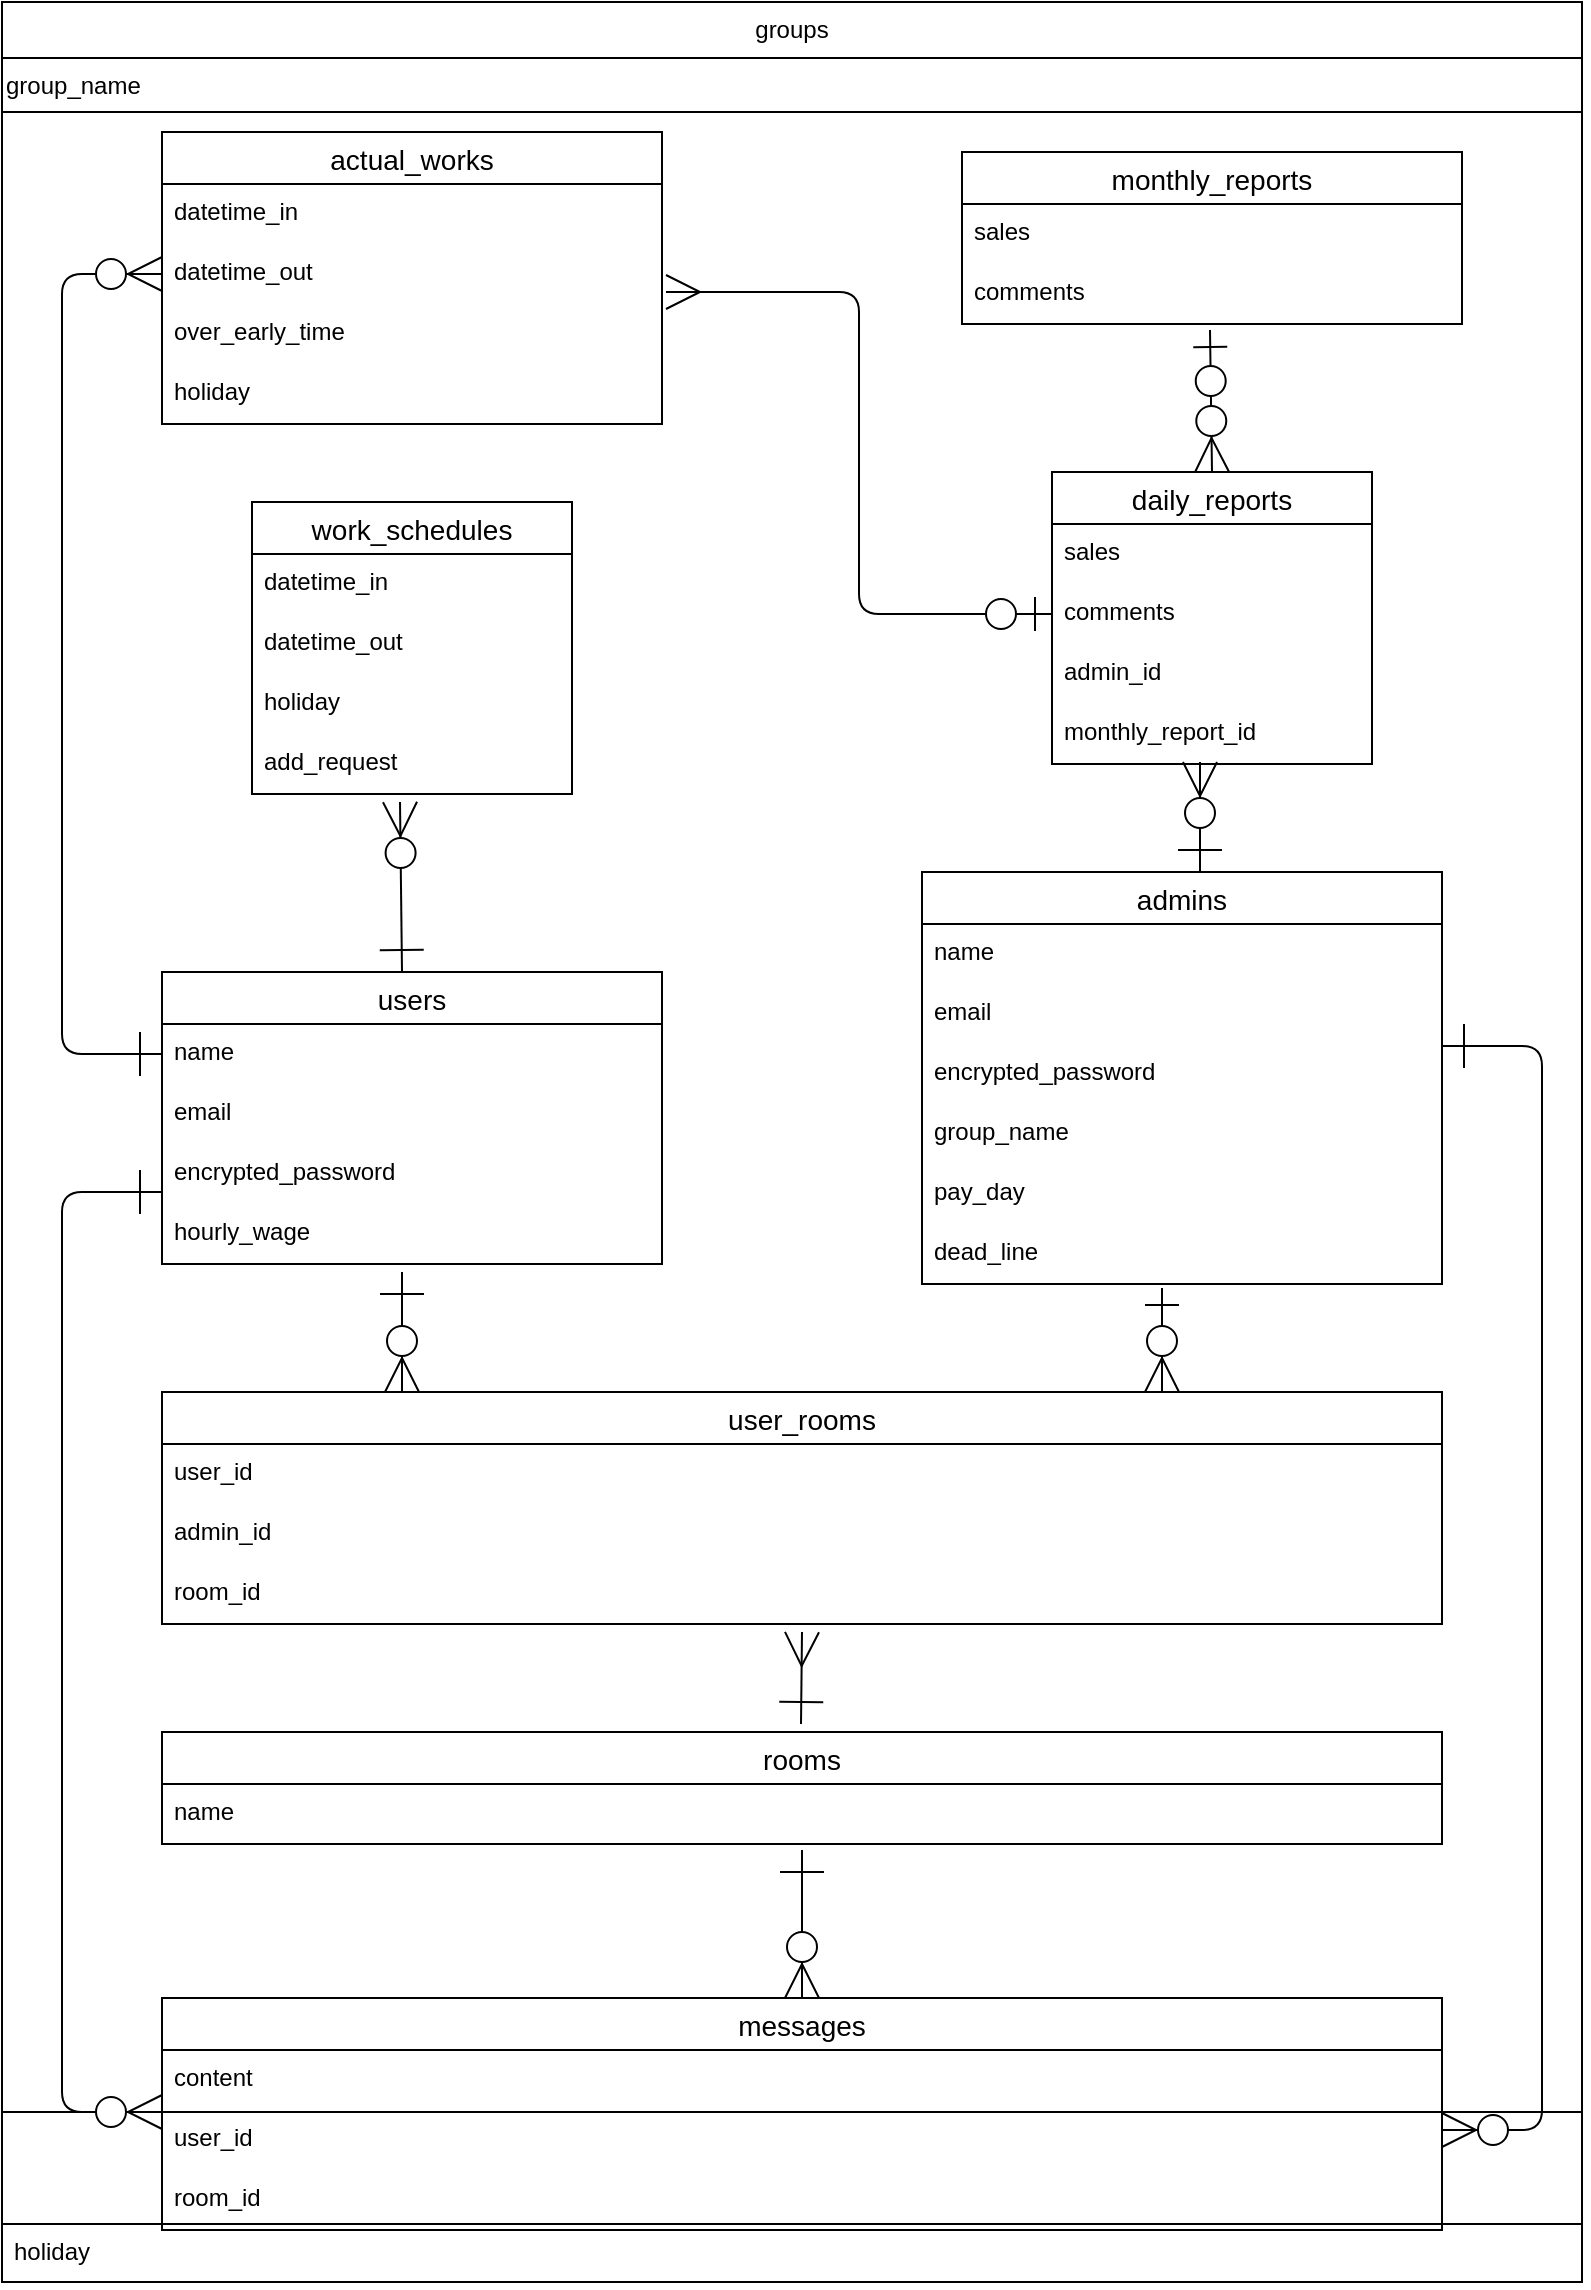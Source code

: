 <mxfile>
    <diagram id="JO5y7ksxMCPkNAHESWv9" name="ページ1">
        <mxGraphModel dx="968" dy="777" grid="1" gridSize="10" guides="1" tooltips="1" connect="1" arrows="1" fold="1" page="1" pageScale="1" pageWidth="827" pageHeight="1169" math="0" shadow="0">
            <root>
                <mxCell id="0"/>
                <mxCell id="1" parent="0"/>
                <mxCell id="158" value="" style="shape=table;startSize=0;container=1;collapsible=0;childLayout=tableLayout;" parent="1" vertex="1">
                    <mxGeometry x="20" y="20" width="790" height="1140" as="geometry"/>
                </mxCell>
                <mxCell id="159" value="" style="shape=partialRectangle;collapsible=0;dropTarget=0;pointerEvents=0;fillColor=none;top=0;left=0;bottom=0;right=0;points=[[0,0.5],[1,0.5]];portConstraint=eastwest;" parent="158" vertex="1">
                    <mxGeometry width="790" height="28" as="geometry"/>
                </mxCell>
                <mxCell id="160" value="groups" style="shape=partialRectangle;html=1;whiteSpace=wrap;connectable=0;overflow=hidden;fillColor=none;top=0;left=0;bottom=0;right=0;" parent="159" vertex="1">
                    <mxGeometry width="790" height="28" as="geometry"/>
                </mxCell>
                <mxCell id="161" value="" style="shape=partialRectangle;collapsible=0;dropTarget=0;pointerEvents=0;fillColor=none;top=0;left=0;bottom=0;right=0;points=[[0,0.5],[1,0.5]];portConstraint=eastwest;" parent="158" vertex="1">
                    <mxGeometry y="28" width="790" height="27" as="geometry"/>
                </mxCell>
                <mxCell id="162" value="group_name" style="shape=partialRectangle;html=1;whiteSpace=wrap;connectable=0;overflow=hidden;fillColor=none;top=0;left=0;bottom=0;right=0;align=left;" parent="161" vertex="1">
                    <mxGeometry width="790" height="27" as="geometry"/>
                </mxCell>
                <mxCell id="163" value="" style="shape=partialRectangle;collapsible=0;dropTarget=0;pointerEvents=0;fillColor=none;top=0;left=0;bottom=0;right=0;points=[[0,0.5],[1,0.5]];portConstraint=eastwest;" parent="158" vertex="1">
                    <mxGeometry y="55" width="790" height="1000" as="geometry"/>
                </mxCell>
                <mxCell id="164" value="" style="shape=partialRectangle;html=1;whiteSpace=wrap;connectable=0;overflow=hidden;fillColor=none;top=0;left=0;bottom=0;right=0;" parent="163" vertex="1">
                    <mxGeometry width="790" height="1000" as="geometry"/>
                </mxCell>
                <mxCell id="165" value="" style="whiteSpace=wrap;html=1;" vertex="1" parent="158">
                    <mxGeometry y="1055" width="790" height="56" as="geometry"/>
                </mxCell>
                <mxCell id="167" value="holiday" style="text;strokeColor=none;fillColor=none;spacingLeft=4;spacingRight=4;overflow=hidden;rotatable=0;points=[[0,0.5],[1,0.5]];portConstraint=eastwest;fontSize=12;" vertex="1" parent="158">
                    <mxGeometry y="1111" width="790" height="29" as="geometry"/>
                </mxCell>
                <mxCell id="11" value="work_schedules" style="swimlane;fontStyle=0;childLayout=stackLayout;horizontal=1;startSize=26;horizontalStack=0;resizeParent=1;resizeParentMax=0;resizeLast=0;collapsible=1;marginBottom=0;align=center;fontSize=14;" parent="1" vertex="1">
                    <mxGeometry x="145" y="270" width="160" height="146" as="geometry"/>
                </mxCell>
                <mxCell id="12" value="datetime_in" style="text;strokeColor=none;fillColor=none;spacingLeft=4;spacingRight=4;overflow=hidden;rotatable=0;points=[[0,0.5],[1,0.5]];portConstraint=eastwest;fontSize=12;" parent="11" vertex="1">
                    <mxGeometry y="26" width="160" height="30" as="geometry"/>
                </mxCell>
                <mxCell id="13" value="datetime_out" style="text;strokeColor=none;fillColor=none;spacingLeft=4;spacingRight=4;overflow=hidden;rotatable=0;points=[[0,0.5],[1,0.5]];portConstraint=eastwest;fontSize=12;" parent="11" vertex="1">
                    <mxGeometry y="56" width="160" height="30" as="geometry"/>
                </mxCell>
                <mxCell id="170" value="holiday" style="text;strokeColor=none;fillColor=none;spacingLeft=4;spacingRight=4;overflow=hidden;rotatable=0;points=[[0,0.5],[1,0.5]];portConstraint=eastwest;fontSize=12;" vertex="1" parent="11">
                    <mxGeometry y="86" width="160" height="30" as="geometry"/>
                </mxCell>
                <mxCell id="14" value="add_request" style="text;strokeColor=none;fillColor=none;spacingLeft=4;spacingRight=4;overflow=hidden;rotatable=0;points=[[0,0.5],[1,0.5]];portConstraint=eastwest;fontSize=12;" parent="11" vertex="1">
                    <mxGeometry y="116" width="160" height="30" as="geometry"/>
                </mxCell>
                <mxCell id="21" value="messages" style="swimlane;fontStyle=0;childLayout=stackLayout;horizontal=1;startSize=26;horizontalStack=0;resizeParent=1;resizeParentMax=0;resizeLast=0;collapsible=1;marginBottom=0;align=center;fontSize=14;" parent="1" vertex="1">
                    <mxGeometry x="100" y="1018" width="640" height="116" as="geometry">
                        <mxRectangle x="150" y="930" width="100" height="26" as="alternateBounds"/>
                    </mxGeometry>
                </mxCell>
                <mxCell id="22" value="content" style="text;strokeColor=none;fillColor=none;spacingLeft=4;spacingRight=4;overflow=hidden;rotatable=0;points=[[0,0.5],[1,0.5]];portConstraint=eastwest;fontSize=12;" parent="21" vertex="1">
                    <mxGeometry y="26" width="640" height="30" as="geometry"/>
                </mxCell>
                <mxCell id="133" value="user_id" style="text;strokeColor=none;fillColor=none;spacingLeft=4;spacingRight=4;overflow=hidden;rotatable=0;points=[[0,0.5],[1,0.5]];portConstraint=eastwest;fontSize=12;" parent="21" vertex="1">
                    <mxGeometry y="56" width="640" height="30" as="geometry"/>
                </mxCell>
                <mxCell id="134" value="room_id" style="text;strokeColor=none;fillColor=none;spacingLeft=4;spacingRight=4;overflow=hidden;rotatable=0;points=[[0,0.5],[1,0.5]];portConstraint=eastwest;fontSize=12;" parent="21" vertex="1">
                    <mxGeometry y="86" width="640" height="30" as="geometry"/>
                </mxCell>
                <mxCell id="30" value="user_rooms" style="swimlane;fontStyle=0;childLayout=stackLayout;horizontal=1;startSize=26;horizontalStack=0;resizeParent=1;resizeParentMax=0;resizeLast=0;collapsible=1;marginBottom=0;align=center;fontSize=14;" parent="1" vertex="1">
                    <mxGeometry x="100" y="715" width="640" height="116" as="geometry"/>
                </mxCell>
                <mxCell id="32" value="user_id" style="text;strokeColor=none;fillColor=none;spacingLeft=4;spacingRight=4;overflow=hidden;rotatable=0;points=[[0,0.5],[1,0.5]];portConstraint=eastwest;fontSize=12;" parent="30" vertex="1">
                    <mxGeometry y="26" width="640" height="30" as="geometry"/>
                </mxCell>
                <mxCell id="31" value="admin_id" style="text;strokeColor=none;fillColor=none;spacingLeft=4;spacingRight=4;overflow=hidden;rotatable=0;points=[[0,0.5],[1,0.5]];portConstraint=eastwest;fontSize=12;" parent="30" vertex="1">
                    <mxGeometry y="56" width="640" height="30" as="geometry"/>
                </mxCell>
                <mxCell id="137" value="room_id" style="text;strokeColor=none;fillColor=none;spacingLeft=4;spacingRight=4;overflow=hidden;rotatable=0;points=[[0,0.5],[1,0.5]];portConstraint=eastwest;fontSize=12;" parent="30" vertex="1">
                    <mxGeometry y="86" width="640" height="30" as="geometry"/>
                </mxCell>
                <mxCell id="33" value="" style="fontSize=12;html=1;endArrow=ERzeroToMany;endFill=1;entryX=0.5;entryY=0;entryDx=0;entryDy=0;startArrow=ERone;startFill=0;endSize=15;startSize=20;" parent="1" target="21" edge="1">
                    <mxGeometry width="100" height="100" relative="1" as="geometry">
                        <mxPoint x="420" y="944" as="sourcePoint"/>
                        <mxPoint x="910" y="1108" as="targetPoint"/>
                    </mxGeometry>
                </mxCell>
                <mxCell id="34" value="actual_works" style="swimlane;fontStyle=0;childLayout=stackLayout;horizontal=1;startSize=26;horizontalStack=0;resizeParent=1;resizeParentMax=0;resizeLast=0;collapsible=1;marginBottom=0;align=center;fontSize=14;" parent="1" vertex="1">
                    <mxGeometry x="100" y="85" width="250" height="146" as="geometry"/>
                </mxCell>
                <mxCell id="35" value="datetime_in" style="text;strokeColor=none;fillColor=none;spacingLeft=4;spacingRight=4;overflow=hidden;rotatable=0;points=[[0,0.5],[1,0.5]];portConstraint=eastwest;fontSize=12;" parent="34" vertex="1">
                    <mxGeometry y="26" width="250" height="30" as="geometry"/>
                </mxCell>
                <mxCell id="36" value="datetime_out" style="text;strokeColor=none;fillColor=none;spacingLeft=4;spacingRight=4;overflow=hidden;rotatable=0;points=[[0,0.5],[1,0.5]];portConstraint=eastwest;fontSize=12;" parent="34" vertex="1">
                    <mxGeometry y="56" width="250" height="30" as="geometry"/>
                </mxCell>
                <mxCell id="37" value="over_early_time" style="text;strokeColor=none;fillColor=none;spacingLeft=4;spacingRight=4;overflow=hidden;rotatable=0;points=[[0,0.5],[1,0.5]];portConstraint=eastwest;fontSize=12;" parent="34" vertex="1">
                    <mxGeometry y="86" width="250" height="30" as="geometry"/>
                </mxCell>
                <mxCell id="108" value="holiday" style="text;strokeColor=none;fillColor=none;spacingLeft=4;spacingRight=4;overflow=hidden;rotatable=0;points=[[0,0.5],[1,0.5]];portConstraint=eastwest;fontSize=12;" parent="34" vertex="1">
                    <mxGeometry y="116" width="250" height="30" as="geometry"/>
                </mxCell>
                <mxCell id="39" value="" style="endArrow=ERzeroToMany;html=1;rounded=0;startArrow=ERone;startFill=0;endFill=1;endSize=15;startSize=15;" parent="1" edge="1">
                    <mxGeometry relative="1" as="geometry">
                        <mxPoint x="600" y="663" as="sourcePoint"/>
                        <mxPoint x="600" y="715" as="targetPoint"/>
                    </mxGeometry>
                </mxCell>
                <mxCell id="86" value="" style="group" parent="1" vertex="1" connectable="0">
                    <mxGeometry x="100" y="505" width="250" height="150" as="geometry"/>
                </mxCell>
                <mxCell id="109" value="" style="fontSize=12;html=1;endArrow=ERzeroToMany;endFill=1;startArrow=ERone;startFill=0;endSize=15;startSize=20;" parent="86" edge="1">
                    <mxGeometry width="100" height="100" relative="1" as="geometry">
                        <mxPoint x="120" as="sourcePoint"/>
                        <mxPoint x="119" y="-85" as="targetPoint"/>
                    </mxGeometry>
                </mxCell>
                <mxCell id="115" value="users" style="swimlane;fontStyle=0;childLayout=stackLayout;horizontal=1;startSize=26;horizontalStack=0;resizeParent=1;resizeParentMax=0;resizeLast=0;collapsible=1;marginBottom=0;align=center;fontSize=14;" parent="86" vertex="1">
                    <mxGeometry width="250" height="146" as="geometry"/>
                </mxCell>
                <mxCell id="116" value="name" style="text;strokeColor=none;fillColor=none;spacingLeft=4;spacingRight=4;overflow=hidden;rotatable=0;points=[[0,0.5],[1,0.5]];portConstraint=eastwest;fontSize=12;" parent="115" vertex="1">
                    <mxGeometry y="26" width="250" height="30" as="geometry"/>
                </mxCell>
                <mxCell id="117" value="email" style="text;strokeColor=none;fillColor=none;spacingLeft=4;spacingRight=4;overflow=hidden;rotatable=0;points=[[0,0.5],[1,0.5]];portConstraint=eastwest;fontSize=12;" parent="115" vertex="1">
                    <mxGeometry y="56" width="250" height="30" as="geometry"/>
                </mxCell>
                <mxCell id="118" value="encrypted_password" style="text;strokeColor=none;fillColor=none;spacingLeft=4;spacingRight=4;overflow=hidden;rotatable=0;points=[[0,0.5],[1,0.5]];portConstraint=eastwest;fontSize=12;" parent="115" vertex="1">
                    <mxGeometry y="86" width="250" height="30" as="geometry"/>
                </mxCell>
                <mxCell id="119" value="hourly_wage" style="text;strokeColor=none;fillColor=none;spacingLeft=4;spacingRight=4;overflow=hidden;rotatable=0;points=[[0,0.5],[1,0.5]];portConstraint=eastwest;fontSize=12;" parent="115" vertex="1">
                    <mxGeometry y="116" width="250" height="30" as="geometry"/>
                </mxCell>
                <mxCell id="107" value="" style="fontSize=12;html=1;endArrow=ERzeroToMany;endFill=1;startArrow=ERone;startFill=0;endSize=15;startSize=20;" parent="1" edge="1">
                    <mxGeometry width="100" height="100" relative="1" as="geometry">
                        <mxPoint x="220" y="655" as="sourcePoint"/>
                        <mxPoint x="220" y="715" as="targetPoint"/>
                    </mxGeometry>
                </mxCell>
                <mxCell id="120" value="" style="group" parent="1" vertex="1" connectable="0">
                    <mxGeometry x="480" y="455" width="260" height="150" as="geometry"/>
                </mxCell>
                <mxCell id="122" value="admins" style="swimlane;fontStyle=0;childLayout=stackLayout;horizontal=1;startSize=26;horizontalStack=0;resizeParent=1;resizeParentMax=0;resizeLast=0;collapsible=1;marginBottom=0;align=center;fontSize=14;" parent="120" vertex="1">
                    <mxGeometry width="260" height="206" as="geometry"/>
                </mxCell>
                <mxCell id="123" value="name" style="text;strokeColor=none;fillColor=none;spacingLeft=4;spacingRight=4;overflow=hidden;rotatable=0;points=[[0,0.5],[1,0.5]];portConstraint=eastwest;fontSize=12;" parent="122" vertex="1">
                    <mxGeometry y="26" width="260" height="30" as="geometry"/>
                </mxCell>
                <mxCell id="124" value="email" style="text;strokeColor=none;fillColor=none;spacingLeft=4;spacingRight=4;overflow=hidden;rotatable=0;points=[[0,0.5],[1,0.5]];portConstraint=eastwest;fontSize=12;" parent="122" vertex="1">
                    <mxGeometry y="56" width="260" height="30" as="geometry"/>
                </mxCell>
                <mxCell id="125" value="encrypted_password" style="text;strokeColor=none;fillColor=none;spacingLeft=4;spacingRight=4;overflow=hidden;rotatable=0;points=[[0,0.5],[1,0.5]];portConstraint=eastwest;fontSize=12;" parent="122" vertex="1">
                    <mxGeometry y="86" width="260" height="30" as="geometry"/>
                </mxCell>
                <mxCell id="126" value="group_name" style="text;strokeColor=none;fillColor=none;spacingLeft=4;spacingRight=4;overflow=hidden;rotatable=0;points=[[0,0.5],[1,0.5]];portConstraint=eastwest;fontSize=12;" parent="122" vertex="1">
                    <mxGeometry y="116" width="260" height="30" as="geometry"/>
                </mxCell>
                <mxCell id="129" value="pay_day" style="text;strokeColor=none;fillColor=none;spacingLeft=4;spacingRight=4;overflow=hidden;rotatable=0;points=[[0,0.5],[1,0.5]];portConstraint=eastwest;fontSize=12;" parent="122" vertex="1">
                    <mxGeometry y="146" width="260" height="30" as="geometry"/>
                </mxCell>
                <mxCell id="150" value="dead_line" style="text;strokeColor=none;fillColor=none;spacingLeft=4;spacingRight=4;overflow=hidden;rotatable=0;points=[[0,0.5],[1,0.5]];portConstraint=eastwest;fontSize=12;" parent="122" vertex="1">
                    <mxGeometry y="176" width="260" height="30" as="geometry"/>
                </mxCell>
                <mxCell id="130" value="rooms" style="swimlane;fontStyle=0;childLayout=stackLayout;horizontal=1;startSize=26;horizontalStack=0;resizeParent=1;resizeParentMax=0;resizeLast=0;collapsible=1;marginBottom=0;align=center;fontSize=14;" parent="1" vertex="1">
                    <mxGeometry x="100" y="885" width="640" height="56" as="geometry">
                        <mxRectangle x="150" y="930" width="100" height="26" as="alternateBounds"/>
                    </mxGeometry>
                </mxCell>
                <mxCell id="131" value="name" style="text;strokeColor=none;fillColor=none;spacingLeft=4;spacingRight=4;overflow=hidden;rotatable=0;points=[[0,0.5],[1,0.5]];portConstraint=eastwest;fontSize=12;" parent="130" vertex="1">
                    <mxGeometry y="26" width="640" height="30" as="geometry"/>
                </mxCell>
                <mxCell id="132" value="" style="fontSize=12;html=1;endArrow=ERone;endFill=0;entryX=0.5;entryY=0;entryDx=0;entryDy=0;startArrow=ERmany;startFill=0;endSize=20;startSize=15;" parent="1" edge="1">
                    <mxGeometry width="100" height="100" relative="1" as="geometry">
                        <mxPoint x="420" y="835" as="sourcePoint"/>
                        <mxPoint x="419.5" y="881" as="targetPoint"/>
                    </mxGeometry>
                </mxCell>
                <mxCell id="135" value="" style="edgeStyle=orthogonalEdgeStyle;fontSize=12;html=1;endArrow=ERzeroToMany;endFill=1;startSize=20;endSize=15;startArrow=ERone;startFill=0;" parent="1" edge="1">
                    <mxGeometry width="100" height="100" relative="1" as="geometry">
                        <mxPoint x="100" y="615" as="sourcePoint"/>
                        <mxPoint x="100" y="1075" as="targetPoint"/>
                        <Array as="points">
                            <mxPoint x="100" y="615"/>
                            <mxPoint x="50" y="615"/>
                            <mxPoint x="50" y="1075"/>
                        </Array>
                    </mxGeometry>
                </mxCell>
                <mxCell id="136" value="" style="edgeStyle=orthogonalEdgeStyle;fontSize=12;html=1;endArrow=ERzeroToMany;endFill=1;startSize=20;endSize=15;startArrow=ERone;startFill=0;exitX=1;exitY=0.033;exitDx=0;exitDy=0;exitPerimeter=0;" parent="1" source="125" edge="1">
                    <mxGeometry width="100" height="100" relative="1" as="geometry">
                        <mxPoint x="730" y="585" as="sourcePoint"/>
                        <mxPoint x="740" y="1084" as="targetPoint"/>
                        <Array as="points">
                            <mxPoint x="790" y="542"/>
                            <mxPoint x="790" y="1084"/>
                        </Array>
                    </mxGeometry>
                </mxCell>
                <mxCell id="138" value="daily_reports" style="swimlane;fontStyle=0;childLayout=stackLayout;horizontal=1;startSize=26;horizontalStack=0;resizeParent=1;resizeParentMax=0;resizeLast=0;collapsible=1;marginBottom=0;align=center;fontSize=14;" parent="1" vertex="1">
                    <mxGeometry x="545" y="255" width="160" height="146" as="geometry"/>
                </mxCell>
                <mxCell id="139" value="sales" style="text;strokeColor=none;fillColor=none;spacingLeft=4;spacingRight=4;overflow=hidden;rotatable=0;points=[[0,0.5],[1,0.5]];portConstraint=eastwest;fontSize=12;" parent="138" vertex="1">
                    <mxGeometry y="26" width="160" height="30" as="geometry"/>
                </mxCell>
                <mxCell id="140" value="comments" style="text;strokeColor=none;fillColor=none;spacingLeft=4;spacingRight=4;overflow=hidden;rotatable=0;points=[[0,0.5],[1,0.5]];portConstraint=eastwest;fontSize=12;" parent="138" vertex="1">
                    <mxGeometry y="56" width="160" height="30" as="geometry"/>
                </mxCell>
                <mxCell id="141" value="admin_id" style="text;strokeColor=none;fillColor=none;spacingLeft=4;spacingRight=4;overflow=hidden;rotatable=0;points=[[0,0.5],[1,0.5]];portConstraint=eastwest;fontSize=12;" parent="138" vertex="1">
                    <mxGeometry y="86" width="160" height="30" as="geometry"/>
                </mxCell>
                <mxCell id="152" value="monthly_report_id" style="text;strokeColor=none;fillColor=none;spacingLeft=4;spacingRight=4;overflow=hidden;rotatable=0;points=[[0,0.5],[1,0.5]];portConstraint=eastwest;fontSize=12;" parent="138" vertex="1">
                    <mxGeometry y="116" width="160" height="30" as="geometry"/>
                </mxCell>
                <mxCell id="142" value="monthly_reports" style="swimlane;fontStyle=0;childLayout=stackLayout;horizontal=1;startSize=26;horizontalStack=0;resizeParent=1;resizeParentMax=0;resizeLast=0;collapsible=1;marginBottom=0;align=center;fontSize=14;" parent="1" vertex="1">
                    <mxGeometry x="500" y="95" width="250" height="86" as="geometry"/>
                </mxCell>
                <mxCell id="143" value="sales" style="text;strokeColor=none;fillColor=none;spacingLeft=4;spacingRight=4;overflow=hidden;rotatable=0;points=[[0,0.5],[1,0.5]];portConstraint=eastwest;fontSize=12;" parent="142" vertex="1">
                    <mxGeometry y="26" width="250" height="30" as="geometry"/>
                </mxCell>
                <mxCell id="144" value="comments" style="text;strokeColor=none;fillColor=none;spacingLeft=4;spacingRight=4;overflow=hidden;rotatable=0;points=[[0,0.5],[1,0.5]];portConstraint=eastwest;fontSize=12;" parent="142" vertex="1">
                    <mxGeometry y="56" width="250" height="30" as="geometry"/>
                </mxCell>
                <mxCell id="147" value="" style="fontSize=12;html=1;endArrow=ERzeroToMany;endFill=1;startArrow=ERone;startFill=0;endSize=15;startSize=20;" parent="1" edge="1">
                    <mxGeometry width="100" height="100" relative="1" as="geometry">
                        <mxPoint x="619" y="455" as="sourcePoint"/>
                        <mxPoint x="619" y="400" as="targetPoint"/>
                    </mxGeometry>
                </mxCell>
                <mxCell id="148" value="" style="fontSize=12;html=1;endArrow=ERzeroToOne;endFill=1;startArrow=ERzeroToMany;startFill=1;endSize=15;startSize=15;exitX=0.5;exitY=0;exitDx=0;exitDy=0;targetPerimeterSpacing=0;entryX=0.496;entryY=1.1;entryDx=0;entryDy=0;entryPerimeter=0;" parent="1" source="138" target="144" edge="1">
                    <mxGeometry width="100" height="100" relative="1" as="geometry">
                        <mxPoint x="624" y="275" as="sourcePoint"/>
                        <mxPoint x="624" y="211" as="targetPoint"/>
                    </mxGeometry>
                </mxCell>
                <mxCell id="149" value="" style="edgeStyle=elbowEdgeStyle;fontSize=12;html=1;endArrow=ERzeroToOne;endFill=1;targetPerimeterSpacing=0;exitX=1.008;exitY=0.8;exitDx=0;exitDy=0;exitPerimeter=0;entryX=0;entryY=0.5;entryDx=0;entryDy=0;endSize=15;startArrow=ERmany;startFill=0;startSize=15;" parent="1" source="36" target="140" edge="1">
                    <mxGeometry width="100" height="100" relative="1" as="geometry">
                        <mxPoint x="320" y="475" as="sourcePoint"/>
                        <mxPoint x="540" y="355" as="targetPoint"/>
                    </mxGeometry>
                </mxCell>
                <mxCell id="151" value="" style="edgeStyle=orthogonalEdgeStyle;fontSize=12;html=1;endArrow=ERzeroToMany;endFill=1;startSize=20;endSize=15;startArrow=ERone;startFill=0;exitX=0;exitY=0.5;exitDx=0;exitDy=0;entryX=0;entryY=0.5;entryDx=0;entryDy=0;" parent="1" source="116" target="36" edge="1">
                    <mxGeometry width="100" height="100" relative="1" as="geometry">
                        <mxPoint x="110" y="625" as="sourcePoint"/>
                        <mxPoint x="90" y="635" as="targetPoint"/>
                        <Array as="points">
                            <mxPoint x="50" y="546"/>
                            <mxPoint x="50" y="156"/>
                        </Array>
                    </mxGeometry>
                </mxCell>
            </root>
        </mxGraphModel>
    </diagram>
</mxfile>